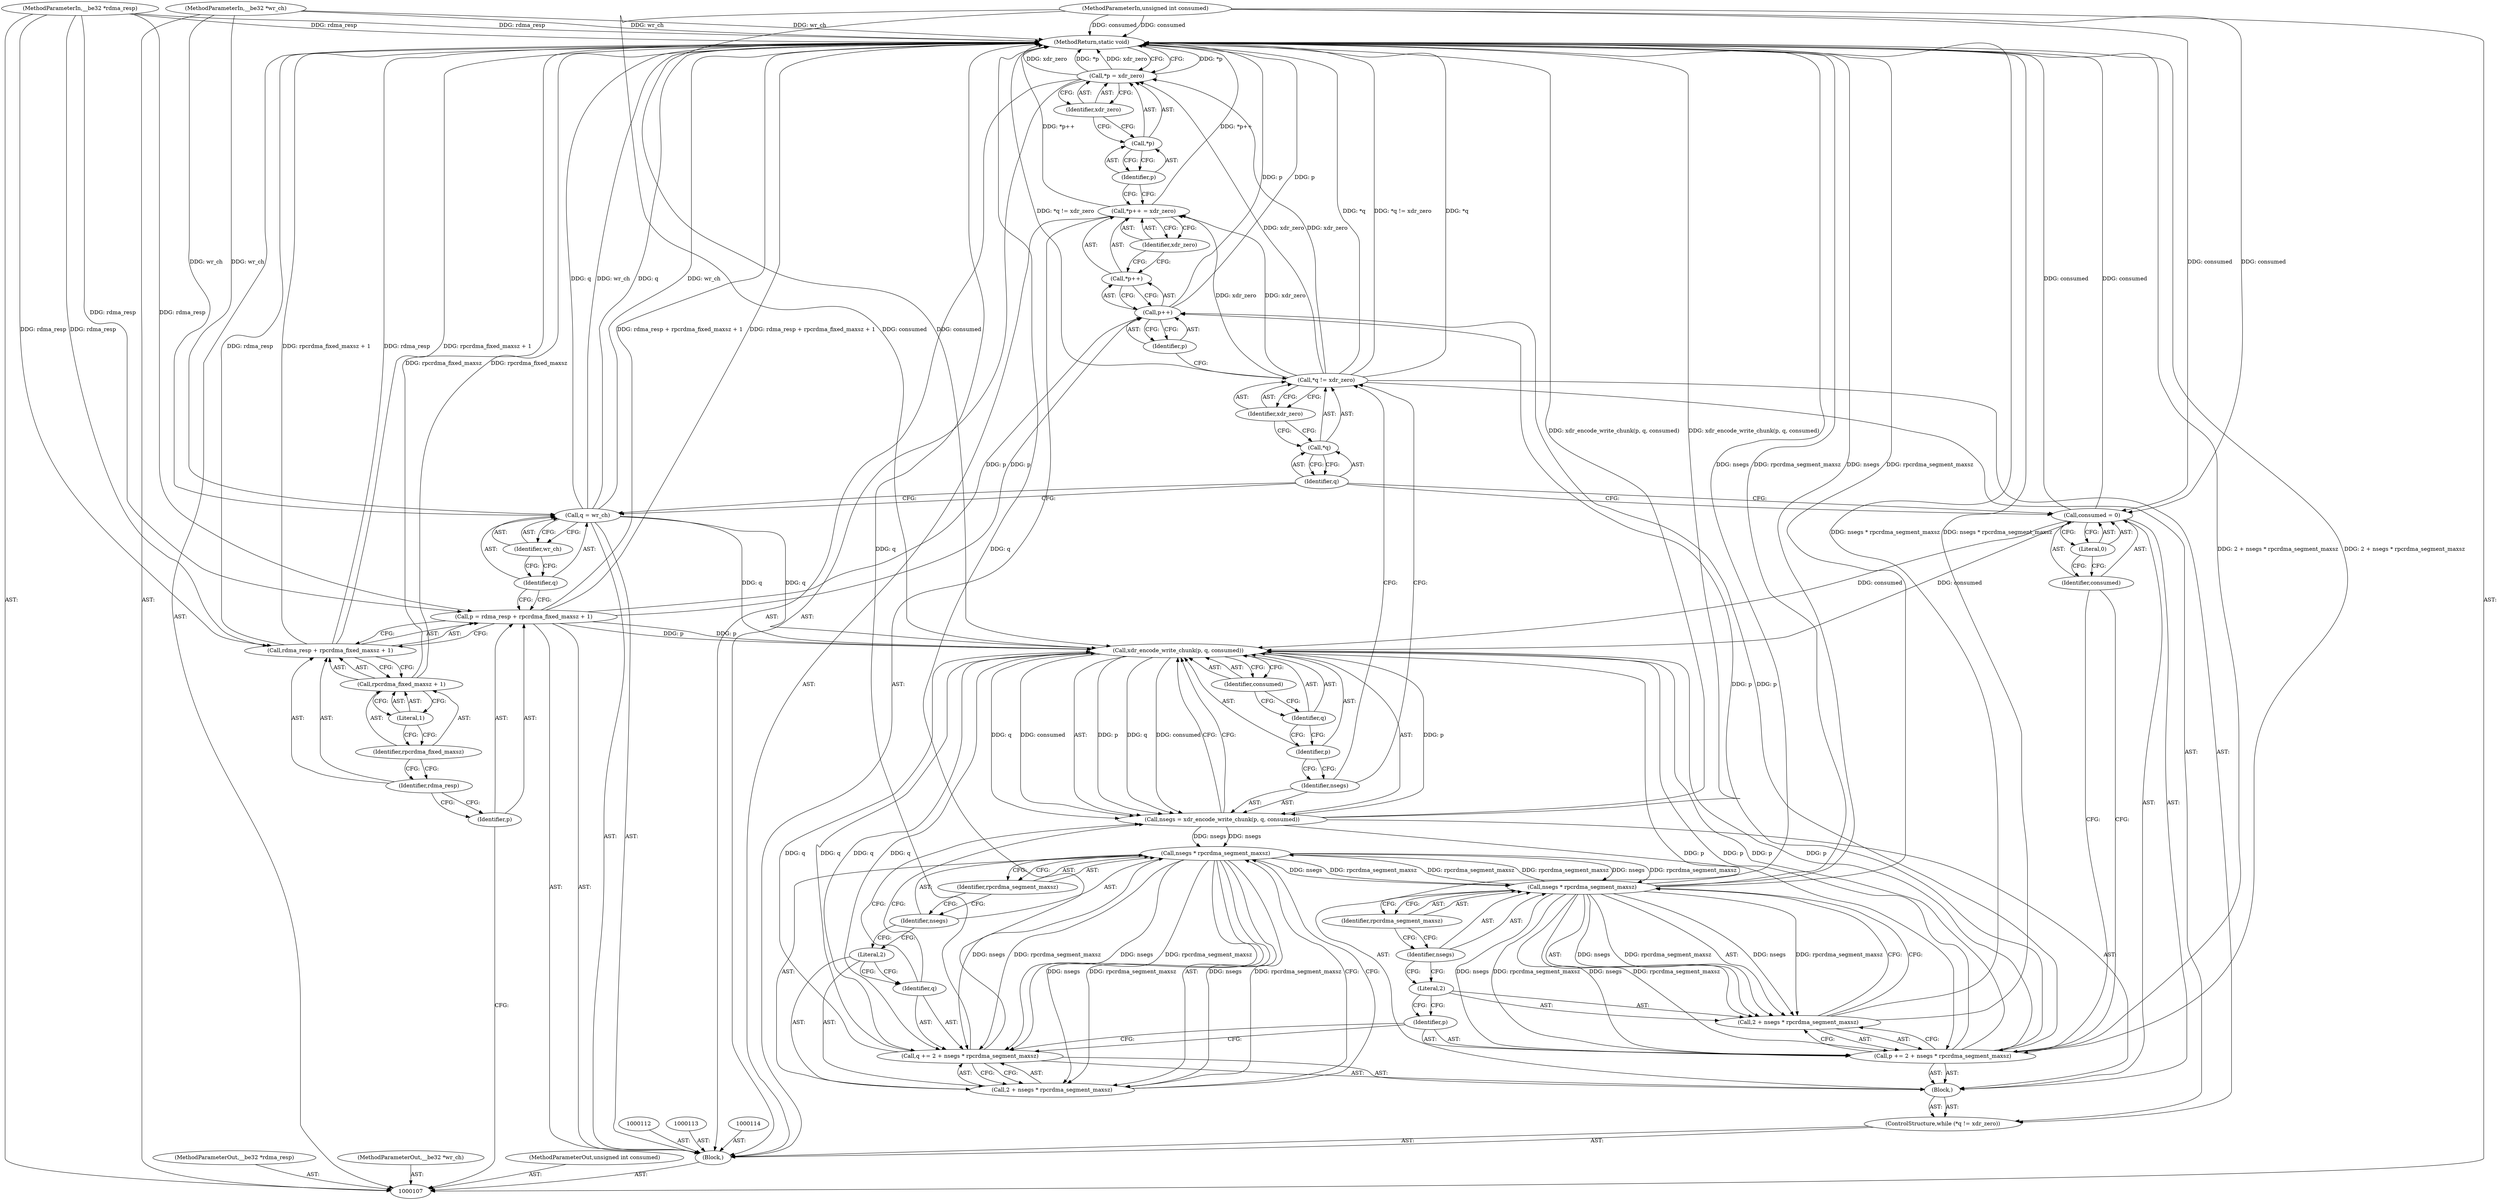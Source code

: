 digraph "0_linux_c70422f760c120480fee4de6c38804c72aa26bc1_31" {
"1000163" [label="(MethodReturn,static void)"];
"1000108" [label="(MethodParameterIn,__be32 *rdma_resp)"];
"1000246" [label="(MethodParameterOut,__be32 *rdma_resp)"];
"1000109" [label="(MethodParameterIn,__be32 *wr_ch)"];
"1000247" [label="(MethodParameterOut,__be32 *wr_ch)"];
"1000110" [label="(MethodParameterIn,unsigned int consumed)"];
"1000248" [label="(MethodParameterOut,unsigned int consumed)"];
"1000111" [label="(Block,)"];
"1000115" [label="(Call,p = rdma_resp + rpcrdma_fixed_maxsz + 1)"];
"1000116" [label="(Identifier,p)"];
"1000119" [label="(Call,rpcrdma_fixed_maxsz + 1)"];
"1000120" [label="(Identifier,rpcrdma_fixed_maxsz)"];
"1000121" [label="(Literal,1)"];
"1000117" [label="(Call,rdma_resp + rpcrdma_fixed_maxsz + 1)"];
"1000118" [label="(Identifier,rdma_resp)"];
"1000122" [label="(Call,q = wr_ch)"];
"1000123" [label="(Identifier,q)"];
"1000124" [label="(Identifier,wr_ch)"];
"1000125" [label="(ControlStructure,while (*q != xdr_zero))"];
"1000129" [label="(Identifier,xdr_zero)"];
"1000130" [label="(Block,)"];
"1000126" [label="(Call,*q != xdr_zero)"];
"1000127" [label="(Call,*q)"];
"1000128" [label="(Identifier,q)"];
"1000133" [label="(Call,xdr_encode_write_chunk(p, q, consumed))"];
"1000131" [label="(Call,nsegs = xdr_encode_write_chunk(p, q, consumed))"];
"1000132" [label="(Identifier,nsegs)"];
"1000134" [label="(Identifier,p)"];
"1000135" [label="(Identifier,q)"];
"1000136" [label="(Identifier,consumed)"];
"1000141" [label="(Call,nsegs * rpcrdma_segment_maxsz)"];
"1000142" [label="(Identifier,nsegs)"];
"1000143" [label="(Identifier,rpcrdma_segment_maxsz)"];
"1000137" [label="(Call,q += 2 + nsegs * rpcrdma_segment_maxsz)"];
"1000138" [label="(Identifier,q)"];
"1000139" [label="(Call,2 + nsegs * rpcrdma_segment_maxsz)"];
"1000140" [label="(Literal,2)"];
"1000148" [label="(Call,nsegs * rpcrdma_segment_maxsz)"];
"1000149" [label="(Identifier,nsegs)"];
"1000150" [label="(Identifier,rpcrdma_segment_maxsz)"];
"1000144" [label="(Call,p += 2 + nsegs * rpcrdma_segment_maxsz)"];
"1000145" [label="(Identifier,p)"];
"1000146" [label="(Call,2 + nsegs * rpcrdma_segment_maxsz)"];
"1000147" [label="(Literal,2)"];
"1000153" [label="(Literal,0)"];
"1000151" [label="(Call,consumed = 0)"];
"1000152" [label="(Identifier,consumed)"];
"1000154" [label="(Call,*p++ = xdr_zero)"];
"1000155" [label="(Call,*p++)"];
"1000156" [label="(Call,p++)"];
"1000157" [label="(Identifier,p)"];
"1000158" [label="(Identifier,xdr_zero)"];
"1000159" [label="(Call,*p = xdr_zero)"];
"1000160" [label="(Call,*p)"];
"1000161" [label="(Identifier,p)"];
"1000162" [label="(Identifier,xdr_zero)"];
"1000163" -> "1000107"  [label="AST: "];
"1000163" -> "1000159"  [label="CFG: "];
"1000126" -> "1000163"  [label="DDG: *q != xdr_zero"];
"1000126" -> "1000163"  [label="DDG: *q"];
"1000108" -> "1000163"  [label="DDG: rdma_resp"];
"1000156" -> "1000163"  [label="DDG: p"];
"1000159" -> "1000163"  [label="DDG: *p"];
"1000159" -> "1000163"  [label="DDG: xdr_zero"];
"1000122" -> "1000163"  [label="DDG: q"];
"1000122" -> "1000163"  [label="DDG: wr_ch"];
"1000151" -> "1000163"  [label="DDG: consumed"];
"1000117" -> "1000163"  [label="DDG: rdma_resp"];
"1000117" -> "1000163"  [label="DDG: rpcrdma_fixed_maxsz + 1"];
"1000131" -> "1000163"  [label="DDG: xdr_encode_write_chunk(p, q, consumed)"];
"1000148" -> "1000163"  [label="DDG: rpcrdma_segment_maxsz"];
"1000148" -> "1000163"  [label="DDG: nsegs"];
"1000115" -> "1000163"  [label="DDG: rdma_resp + rpcrdma_fixed_maxsz + 1"];
"1000154" -> "1000163"  [label="DDG: *p++"];
"1000146" -> "1000163"  [label="DDG: nsegs * rpcrdma_segment_maxsz"];
"1000110" -> "1000163"  [label="DDG: consumed"];
"1000119" -> "1000163"  [label="DDG: rpcrdma_fixed_maxsz"];
"1000137" -> "1000163"  [label="DDG: q"];
"1000144" -> "1000163"  [label="DDG: 2 + nsegs * rpcrdma_segment_maxsz"];
"1000109" -> "1000163"  [label="DDG: wr_ch"];
"1000108" -> "1000107"  [label="AST: "];
"1000108" -> "1000163"  [label="DDG: rdma_resp"];
"1000108" -> "1000115"  [label="DDG: rdma_resp"];
"1000108" -> "1000117"  [label="DDG: rdma_resp"];
"1000246" -> "1000107"  [label="AST: "];
"1000109" -> "1000107"  [label="AST: "];
"1000109" -> "1000163"  [label="DDG: wr_ch"];
"1000109" -> "1000122"  [label="DDG: wr_ch"];
"1000247" -> "1000107"  [label="AST: "];
"1000110" -> "1000107"  [label="AST: "];
"1000110" -> "1000163"  [label="DDG: consumed"];
"1000110" -> "1000133"  [label="DDG: consumed"];
"1000110" -> "1000151"  [label="DDG: consumed"];
"1000248" -> "1000107"  [label="AST: "];
"1000111" -> "1000107"  [label="AST: "];
"1000112" -> "1000111"  [label="AST: "];
"1000113" -> "1000111"  [label="AST: "];
"1000114" -> "1000111"  [label="AST: "];
"1000115" -> "1000111"  [label="AST: "];
"1000122" -> "1000111"  [label="AST: "];
"1000125" -> "1000111"  [label="AST: "];
"1000154" -> "1000111"  [label="AST: "];
"1000159" -> "1000111"  [label="AST: "];
"1000115" -> "1000111"  [label="AST: "];
"1000115" -> "1000117"  [label="CFG: "];
"1000116" -> "1000115"  [label="AST: "];
"1000117" -> "1000115"  [label="AST: "];
"1000123" -> "1000115"  [label="CFG: "];
"1000115" -> "1000163"  [label="DDG: rdma_resp + rpcrdma_fixed_maxsz + 1"];
"1000108" -> "1000115"  [label="DDG: rdma_resp"];
"1000115" -> "1000133"  [label="DDG: p"];
"1000115" -> "1000156"  [label="DDG: p"];
"1000116" -> "1000115"  [label="AST: "];
"1000116" -> "1000107"  [label="CFG: "];
"1000118" -> "1000116"  [label="CFG: "];
"1000119" -> "1000117"  [label="AST: "];
"1000119" -> "1000121"  [label="CFG: "];
"1000120" -> "1000119"  [label="AST: "];
"1000121" -> "1000119"  [label="AST: "];
"1000117" -> "1000119"  [label="CFG: "];
"1000119" -> "1000163"  [label="DDG: rpcrdma_fixed_maxsz"];
"1000120" -> "1000119"  [label="AST: "];
"1000120" -> "1000118"  [label="CFG: "];
"1000121" -> "1000120"  [label="CFG: "];
"1000121" -> "1000119"  [label="AST: "];
"1000121" -> "1000120"  [label="CFG: "];
"1000119" -> "1000121"  [label="CFG: "];
"1000117" -> "1000115"  [label="AST: "];
"1000117" -> "1000119"  [label="CFG: "];
"1000118" -> "1000117"  [label="AST: "];
"1000119" -> "1000117"  [label="AST: "];
"1000115" -> "1000117"  [label="CFG: "];
"1000117" -> "1000163"  [label="DDG: rdma_resp"];
"1000117" -> "1000163"  [label="DDG: rpcrdma_fixed_maxsz + 1"];
"1000108" -> "1000117"  [label="DDG: rdma_resp"];
"1000118" -> "1000117"  [label="AST: "];
"1000118" -> "1000116"  [label="CFG: "];
"1000120" -> "1000118"  [label="CFG: "];
"1000122" -> "1000111"  [label="AST: "];
"1000122" -> "1000124"  [label="CFG: "];
"1000123" -> "1000122"  [label="AST: "];
"1000124" -> "1000122"  [label="AST: "];
"1000128" -> "1000122"  [label="CFG: "];
"1000122" -> "1000163"  [label="DDG: q"];
"1000122" -> "1000163"  [label="DDG: wr_ch"];
"1000109" -> "1000122"  [label="DDG: wr_ch"];
"1000122" -> "1000133"  [label="DDG: q"];
"1000123" -> "1000122"  [label="AST: "];
"1000123" -> "1000115"  [label="CFG: "];
"1000124" -> "1000123"  [label="CFG: "];
"1000124" -> "1000122"  [label="AST: "];
"1000124" -> "1000123"  [label="CFG: "];
"1000122" -> "1000124"  [label="CFG: "];
"1000125" -> "1000111"  [label="AST: "];
"1000126" -> "1000125"  [label="AST: "];
"1000130" -> "1000125"  [label="AST: "];
"1000129" -> "1000126"  [label="AST: "];
"1000129" -> "1000127"  [label="CFG: "];
"1000126" -> "1000129"  [label="CFG: "];
"1000130" -> "1000125"  [label="AST: "];
"1000131" -> "1000130"  [label="AST: "];
"1000137" -> "1000130"  [label="AST: "];
"1000144" -> "1000130"  [label="AST: "];
"1000151" -> "1000130"  [label="AST: "];
"1000126" -> "1000125"  [label="AST: "];
"1000126" -> "1000129"  [label="CFG: "];
"1000127" -> "1000126"  [label="AST: "];
"1000129" -> "1000126"  [label="AST: "];
"1000132" -> "1000126"  [label="CFG: "];
"1000157" -> "1000126"  [label="CFG: "];
"1000126" -> "1000163"  [label="DDG: *q != xdr_zero"];
"1000126" -> "1000163"  [label="DDG: *q"];
"1000126" -> "1000154"  [label="DDG: xdr_zero"];
"1000126" -> "1000159"  [label="DDG: xdr_zero"];
"1000127" -> "1000126"  [label="AST: "];
"1000127" -> "1000128"  [label="CFG: "];
"1000128" -> "1000127"  [label="AST: "];
"1000129" -> "1000127"  [label="CFG: "];
"1000128" -> "1000127"  [label="AST: "];
"1000128" -> "1000151"  [label="CFG: "];
"1000128" -> "1000122"  [label="CFG: "];
"1000127" -> "1000128"  [label="CFG: "];
"1000133" -> "1000131"  [label="AST: "];
"1000133" -> "1000136"  [label="CFG: "];
"1000134" -> "1000133"  [label="AST: "];
"1000135" -> "1000133"  [label="AST: "];
"1000136" -> "1000133"  [label="AST: "];
"1000131" -> "1000133"  [label="CFG: "];
"1000133" -> "1000131"  [label="DDG: p"];
"1000133" -> "1000131"  [label="DDG: q"];
"1000133" -> "1000131"  [label="DDG: consumed"];
"1000144" -> "1000133"  [label="DDG: p"];
"1000115" -> "1000133"  [label="DDG: p"];
"1000122" -> "1000133"  [label="DDG: q"];
"1000137" -> "1000133"  [label="DDG: q"];
"1000151" -> "1000133"  [label="DDG: consumed"];
"1000110" -> "1000133"  [label="DDG: consumed"];
"1000133" -> "1000137"  [label="DDG: q"];
"1000133" -> "1000144"  [label="DDG: p"];
"1000131" -> "1000130"  [label="AST: "];
"1000131" -> "1000133"  [label="CFG: "];
"1000132" -> "1000131"  [label="AST: "];
"1000133" -> "1000131"  [label="AST: "];
"1000138" -> "1000131"  [label="CFG: "];
"1000131" -> "1000163"  [label="DDG: xdr_encode_write_chunk(p, q, consumed)"];
"1000133" -> "1000131"  [label="DDG: p"];
"1000133" -> "1000131"  [label="DDG: q"];
"1000133" -> "1000131"  [label="DDG: consumed"];
"1000131" -> "1000141"  [label="DDG: nsegs"];
"1000132" -> "1000131"  [label="AST: "];
"1000132" -> "1000126"  [label="CFG: "];
"1000134" -> "1000132"  [label="CFG: "];
"1000134" -> "1000133"  [label="AST: "];
"1000134" -> "1000132"  [label="CFG: "];
"1000135" -> "1000134"  [label="CFG: "];
"1000135" -> "1000133"  [label="AST: "];
"1000135" -> "1000134"  [label="CFG: "];
"1000136" -> "1000135"  [label="CFG: "];
"1000136" -> "1000133"  [label="AST: "];
"1000136" -> "1000135"  [label="CFG: "];
"1000133" -> "1000136"  [label="CFG: "];
"1000141" -> "1000139"  [label="AST: "];
"1000141" -> "1000143"  [label="CFG: "];
"1000142" -> "1000141"  [label="AST: "];
"1000143" -> "1000141"  [label="AST: "];
"1000139" -> "1000141"  [label="CFG: "];
"1000141" -> "1000137"  [label="DDG: nsegs"];
"1000141" -> "1000137"  [label="DDG: rpcrdma_segment_maxsz"];
"1000141" -> "1000139"  [label="DDG: nsegs"];
"1000141" -> "1000139"  [label="DDG: rpcrdma_segment_maxsz"];
"1000131" -> "1000141"  [label="DDG: nsegs"];
"1000148" -> "1000141"  [label="DDG: rpcrdma_segment_maxsz"];
"1000141" -> "1000148"  [label="DDG: nsegs"];
"1000141" -> "1000148"  [label="DDG: rpcrdma_segment_maxsz"];
"1000142" -> "1000141"  [label="AST: "];
"1000142" -> "1000140"  [label="CFG: "];
"1000143" -> "1000142"  [label="CFG: "];
"1000143" -> "1000141"  [label="AST: "];
"1000143" -> "1000142"  [label="CFG: "];
"1000141" -> "1000143"  [label="CFG: "];
"1000137" -> "1000130"  [label="AST: "];
"1000137" -> "1000139"  [label="CFG: "];
"1000138" -> "1000137"  [label="AST: "];
"1000139" -> "1000137"  [label="AST: "];
"1000145" -> "1000137"  [label="CFG: "];
"1000137" -> "1000163"  [label="DDG: q"];
"1000137" -> "1000133"  [label="DDG: q"];
"1000141" -> "1000137"  [label="DDG: nsegs"];
"1000141" -> "1000137"  [label="DDG: rpcrdma_segment_maxsz"];
"1000133" -> "1000137"  [label="DDG: q"];
"1000138" -> "1000137"  [label="AST: "];
"1000138" -> "1000131"  [label="CFG: "];
"1000140" -> "1000138"  [label="CFG: "];
"1000139" -> "1000137"  [label="AST: "];
"1000139" -> "1000141"  [label="CFG: "];
"1000140" -> "1000139"  [label="AST: "];
"1000141" -> "1000139"  [label="AST: "];
"1000137" -> "1000139"  [label="CFG: "];
"1000141" -> "1000139"  [label="DDG: nsegs"];
"1000141" -> "1000139"  [label="DDG: rpcrdma_segment_maxsz"];
"1000140" -> "1000139"  [label="AST: "];
"1000140" -> "1000138"  [label="CFG: "];
"1000142" -> "1000140"  [label="CFG: "];
"1000148" -> "1000146"  [label="AST: "];
"1000148" -> "1000150"  [label="CFG: "];
"1000149" -> "1000148"  [label="AST: "];
"1000150" -> "1000148"  [label="AST: "];
"1000146" -> "1000148"  [label="CFG: "];
"1000148" -> "1000163"  [label="DDG: rpcrdma_segment_maxsz"];
"1000148" -> "1000163"  [label="DDG: nsegs"];
"1000148" -> "1000141"  [label="DDG: rpcrdma_segment_maxsz"];
"1000148" -> "1000144"  [label="DDG: nsegs"];
"1000148" -> "1000144"  [label="DDG: rpcrdma_segment_maxsz"];
"1000148" -> "1000146"  [label="DDG: nsegs"];
"1000148" -> "1000146"  [label="DDG: rpcrdma_segment_maxsz"];
"1000141" -> "1000148"  [label="DDG: nsegs"];
"1000141" -> "1000148"  [label="DDG: rpcrdma_segment_maxsz"];
"1000149" -> "1000148"  [label="AST: "];
"1000149" -> "1000147"  [label="CFG: "];
"1000150" -> "1000149"  [label="CFG: "];
"1000150" -> "1000148"  [label="AST: "];
"1000150" -> "1000149"  [label="CFG: "];
"1000148" -> "1000150"  [label="CFG: "];
"1000144" -> "1000130"  [label="AST: "];
"1000144" -> "1000146"  [label="CFG: "];
"1000145" -> "1000144"  [label="AST: "];
"1000146" -> "1000144"  [label="AST: "];
"1000152" -> "1000144"  [label="CFG: "];
"1000144" -> "1000163"  [label="DDG: 2 + nsegs * rpcrdma_segment_maxsz"];
"1000144" -> "1000133"  [label="DDG: p"];
"1000148" -> "1000144"  [label="DDG: nsegs"];
"1000148" -> "1000144"  [label="DDG: rpcrdma_segment_maxsz"];
"1000133" -> "1000144"  [label="DDG: p"];
"1000144" -> "1000156"  [label="DDG: p"];
"1000145" -> "1000144"  [label="AST: "];
"1000145" -> "1000137"  [label="CFG: "];
"1000147" -> "1000145"  [label="CFG: "];
"1000146" -> "1000144"  [label="AST: "];
"1000146" -> "1000148"  [label="CFG: "];
"1000147" -> "1000146"  [label="AST: "];
"1000148" -> "1000146"  [label="AST: "];
"1000144" -> "1000146"  [label="CFG: "];
"1000146" -> "1000163"  [label="DDG: nsegs * rpcrdma_segment_maxsz"];
"1000148" -> "1000146"  [label="DDG: nsegs"];
"1000148" -> "1000146"  [label="DDG: rpcrdma_segment_maxsz"];
"1000147" -> "1000146"  [label="AST: "];
"1000147" -> "1000145"  [label="CFG: "];
"1000149" -> "1000147"  [label="CFG: "];
"1000153" -> "1000151"  [label="AST: "];
"1000153" -> "1000152"  [label="CFG: "];
"1000151" -> "1000153"  [label="CFG: "];
"1000151" -> "1000130"  [label="AST: "];
"1000151" -> "1000153"  [label="CFG: "];
"1000152" -> "1000151"  [label="AST: "];
"1000153" -> "1000151"  [label="AST: "];
"1000128" -> "1000151"  [label="CFG: "];
"1000151" -> "1000163"  [label="DDG: consumed"];
"1000151" -> "1000133"  [label="DDG: consumed"];
"1000110" -> "1000151"  [label="DDG: consumed"];
"1000152" -> "1000151"  [label="AST: "];
"1000152" -> "1000144"  [label="CFG: "];
"1000153" -> "1000152"  [label="CFG: "];
"1000154" -> "1000111"  [label="AST: "];
"1000154" -> "1000158"  [label="CFG: "];
"1000155" -> "1000154"  [label="AST: "];
"1000158" -> "1000154"  [label="AST: "];
"1000161" -> "1000154"  [label="CFG: "];
"1000154" -> "1000163"  [label="DDG: *p++"];
"1000126" -> "1000154"  [label="DDG: xdr_zero"];
"1000155" -> "1000154"  [label="AST: "];
"1000155" -> "1000156"  [label="CFG: "];
"1000156" -> "1000155"  [label="AST: "];
"1000158" -> "1000155"  [label="CFG: "];
"1000156" -> "1000155"  [label="AST: "];
"1000156" -> "1000157"  [label="CFG: "];
"1000157" -> "1000156"  [label="AST: "];
"1000155" -> "1000156"  [label="CFG: "];
"1000156" -> "1000163"  [label="DDG: p"];
"1000144" -> "1000156"  [label="DDG: p"];
"1000115" -> "1000156"  [label="DDG: p"];
"1000157" -> "1000156"  [label="AST: "];
"1000156" -> "1000157"  [label="CFG: "];
"1000158" -> "1000154"  [label="AST: "];
"1000158" -> "1000155"  [label="CFG: "];
"1000154" -> "1000158"  [label="CFG: "];
"1000159" -> "1000111"  [label="AST: "];
"1000159" -> "1000162"  [label="CFG: "];
"1000160" -> "1000159"  [label="AST: "];
"1000162" -> "1000159"  [label="AST: "];
"1000163" -> "1000159"  [label="CFG: "];
"1000159" -> "1000163"  [label="DDG: *p"];
"1000159" -> "1000163"  [label="DDG: xdr_zero"];
"1000126" -> "1000159"  [label="DDG: xdr_zero"];
"1000160" -> "1000159"  [label="AST: "];
"1000160" -> "1000161"  [label="CFG: "];
"1000161" -> "1000160"  [label="AST: "];
"1000162" -> "1000160"  [label="CFG: "];
"1000161" -> "1000160"  [label="AST: "];
"1000161" -> "1000154"  [label="CFG: "];
"1000160" -> "1000161"  [label="CFG: "];
"1000162" -> "1000159"  [label="AST: "];
"1000162" -> "1000160"  [label="CFG: "];
"1000159" -> "1000162"  [label="CFG: "];
}
